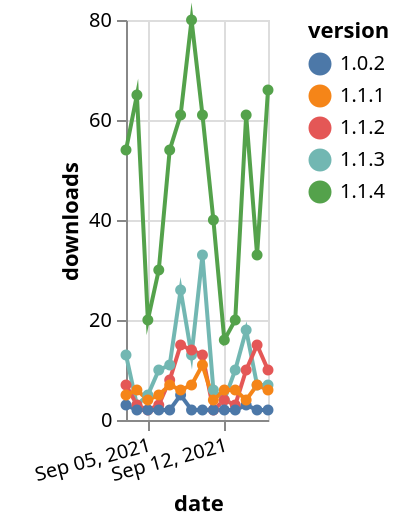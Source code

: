 {"$schema": "https://vega.github.io/schema/vega-lite/v5.json", "description": "A simple bar chart with embedded data.", "data": {"values": [{"date": "2021-09-03", "total": 12632, "delta": 13, "version": "1.1.3"}, {"date": "2021-09-04", "total": 12635, "delta": 3, "version": "1.1.3"}, {"date": "2021-09-05", "total": 12640, "delta": 5, "version": "1.1.3"}, {"date": "2021-09-06", "total": 12650, "delta": 10, "version": "1.1.3"}, {"date": "2021-09-07", "total": 12661, "delta": 11, "version": "1.1.3"}, {"date": "2021-09-08", "total": 12687, "delta": 26, "version": "1.1.3"}, {"date": "2021-09-09", "total": 12700, "delta": 13, "version": "1.1.3"}, {"date": "2021-09-10", "total": 12733, "delta": 33, "version": "1.1.3"}, {"date": "2021-09-11", "total": 12739, "delta": 6, "version": "1.1.3"}, {"date": "2021-09-12", "total": 12743, "delta": 4, "version": "1.1.3"}, {"date": "2021-09-13", "total": 12753, "delta": 10, "version": "1.1.3"}, {"date": "2021-09-14", "total": 12771, "delta": 18, "version": "1.1.3"}, {"date": "2021-09-15", "total": 12778, "delta": 7, "version": "1.1.3"}, {"date": "2021-09-16", "total": 12785, "delta": 7, "version": "1.1.3"}, {"date": "2021-09-03", "total": 44472, "delta": 7, "version": "1.1.2"}, {"date": "2021-09-04", "total": 44475, "delta": 3, "version": "1.1.2"}, {"date": "2021-09-05", "total": 44477, "delta": 2, "version": "1.1.2"}, {"date": "2021-09-06", "total": 44480, "delta": 3, "version": "1.1.2"}, {"date": "2021-09-07", "total": 44488, "delta": 8, "version": "1.1.2"}, {"date": "2021-09-08", "total": 44503, "delta": 15, "version": "1.1.2"}, {"date": "2021-09-09", "total": 44517, "delta": 14, "version": "1.1.2"}, {"date": "2021-09-10", "total": 44530, "delta": 13, "version": "1.1.2"}, {"date": "2021-09-11", "total": 44532, "delta": 2, "version": "1.1.2"}, {"date": "2021-09-12", "total": 44536, "delta": 4, "version": "1.1.2"}, {"date": "2021-09-13", "total": 44539, "delta": 3, "version": "1.1.2"}, {"date": "2021-09-14", "total": 44549, "delta": 10, "version": "1.1.2"}, {"date": "2021-09-15", "total": 44564, "delta": 15, "version": "1.1.2"}, {"date": "2021-09-16", "total": 44574, "delta": 10, "version": "1.1.2"}, {"date": "2021-09-03", "total": 7125, "delta": 54, "version": "1.1.4"}, {"date": "2021-09-04", "total": 7190, "delta": 65, "version": "1.1.4"}, {"date": "2021-09-05", "total": 7210, "delta": 20, "version": "1.1.4"}, {"date": "2021-09-06", "total": 7240, "delta": 30, "version": "1.1.4"}, {"date": "2021-09-07", "total": 7294, "delta": 54, "version": "1.1.4"}, {"date": "2021-09-08", "total": 7355, "delta": 61, "version": "1.1.4"}, {"date": "2021-09-09", "total": 7435, "delta": 80, "version": "1.1.4"}, {"date": "2021-09-10", "total": 7496, "delta": 61, "version": "1.1.4"}, {"date": "2021-09-11", "total": 7536, "delta": 40, "version": "1.1.4"}, {"date": "2021-09-12", "total": 7552, "delta": 16, "version": "1.1.4"}, {"date": "2021-09-13", "total": 7572, "delta": 20, "version": "1.1.4"}, {"date": "2021-09-14", "total": 7633, "delta": 61, "version": "1.1.4"}, {"date": "2021-09-15", "total": 7666, "delta": 33, "version": "1.1.4"}, {"date": "2021-09-16", "total": 7732, "delta": 66, "version": "1.1.4"}, {"date": "2021-09-03", "total": 4838, "delta": 3, "version": "1.0.2"}, {"date": "2021-09-04", "total": 4840, "delta": 2, "version": "1.0.2"}, {"date": "2021-09-05", "total": 4842, "delta": 2, "version": "1.0.2"}, {"date": "2021-09-06", "total": 4844, "delta": 2, "version": "1.0.2"}, {"date": "2021-09-07", "total": 4846, "delta": 2, "version": "1.0.2"}, {"date": "2021-09-08", "total": 4851, "delta": 5, "version": "1.0.2"}, {"date": "2021-09-09", "total": 4853, "delta": 2, "version": "1.0.2"}, {"date": "2021-09-10", "total": 4855, "delta": 2, "version": "1.0.2"}, {"date": "2021-09-11", "total": 4857, "delta": 2, "version": "1.0.2"}, {"date": "2021-09-12", "total": 4859, "delta": 2, "version": "1.0.2"}, {"date": "2021-09-13", "total": 4861, "delta": 2, "version": "1.0.2"}, {"date": "2021-09-14", "total": 4864, "delta": 3, "version": "1.0.2"}, {"date": "2021-09-15", "total": 4866, "delta": 2, "version": "1.0.2"}, {"date": "2021-09-16", "total": 4868, "delta": 2, "version": "1.0.2"}, {"date": "2021-09-03", "total": 6911, "delta": 5, "version": "1.1.1"}, {"date": "2021-09-04", "total": 6917, "delta": 6, "version": "1.1.1"}, {"date": "2021-09-05", "total": 6921, "delta": 4, "version": "1.1.1"}, {"date": "2021-09-06", "total": 6926, "delta": 5, "version": "1.1.1"}, {"date": "2021-09-07", "total": 6933, "delta": 7, "version": "1.1.1"}, {"date": "2021-09-08", "total": 6939, "delta": 6, "version": "1.1.1"}, {"date": "2021-09-09", "total": 6946, "delta": 7, "version": "1.1.1"}, {"date": "2021-09-10", "total": 6957, "delta": 11, "version": "1.1.1"}, {"date": "2021-09-11", "total": 6961, "delta": 4, "version": "1.1.1"}, {"date": "2021-09-12", "total": 6967, "delta": 6, "version": "1.1.1"}, {"date": "2021-09-13", "total": 6973, "delta": 6, "version": "1.1.1"}, {"date": "2021-09-14", "total": 6977, "delta": 4, "version": "1.1.1"}, {"date": "2021-09-15", "total": 6984, "delta": 7, "version": "1.1.1"}, {"date": "2021-09-16", "total": 6990, "delta": 6, "version": "1.1.1"}]}, "width": "container", "mark": {"type": "line", "point": {"filled": true}}, "encoding": {"x": {"field": "date", "type": "temporal", "timeUnit": "yearmonthdate", "title": "date", "axis": {"labelAngle": -15}}, "y": {"field": "delta", "type": "quantitative", "title": "downloads"}, "color": {"field": "version", "type": "nominal"}, "tooltip": {"field": "delta"}}}